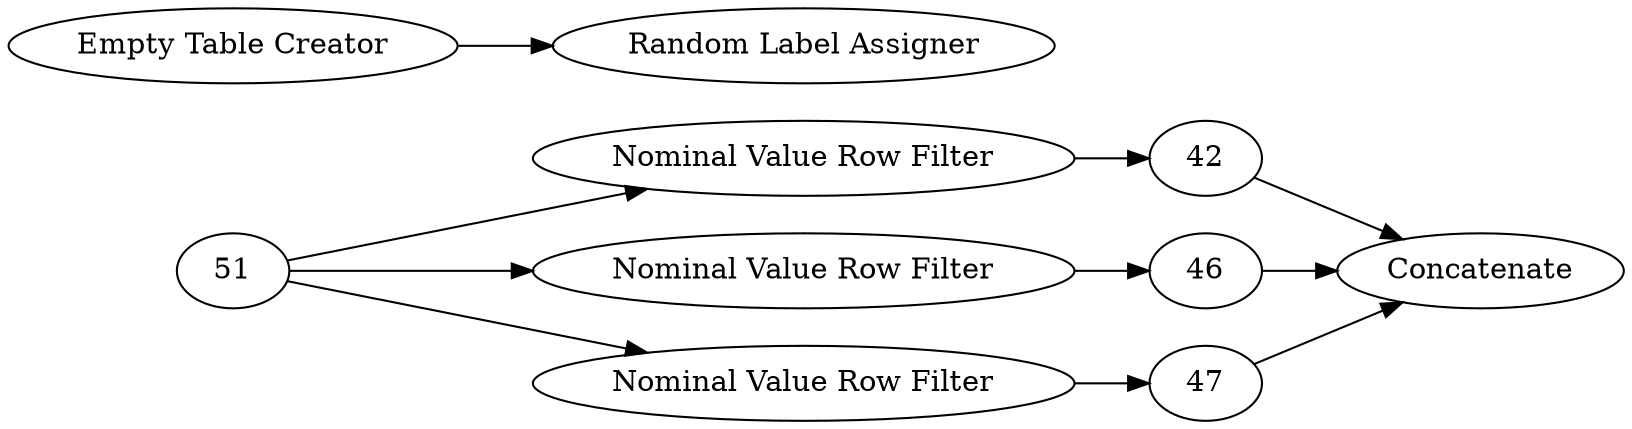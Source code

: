 digraph {
	41 [label="Nominal Value Row Filter"]
	44 [label="Nominal Value Row Filter"]
	45 [label="Nominal Value Row Filter"]
	49 [label="Empty Table Creator"]
	50 [label="Random Label Assigner"]
	52 [label=Concatenate]
	49 -> 50
	41 -> 42
	42 -> 52
	44 -> 46
	45 -> 47
	46 -> 52
	47 -> 52
	51 -> 41
	51 -> 45
	51 -> 44
	rankdir=LR
}
